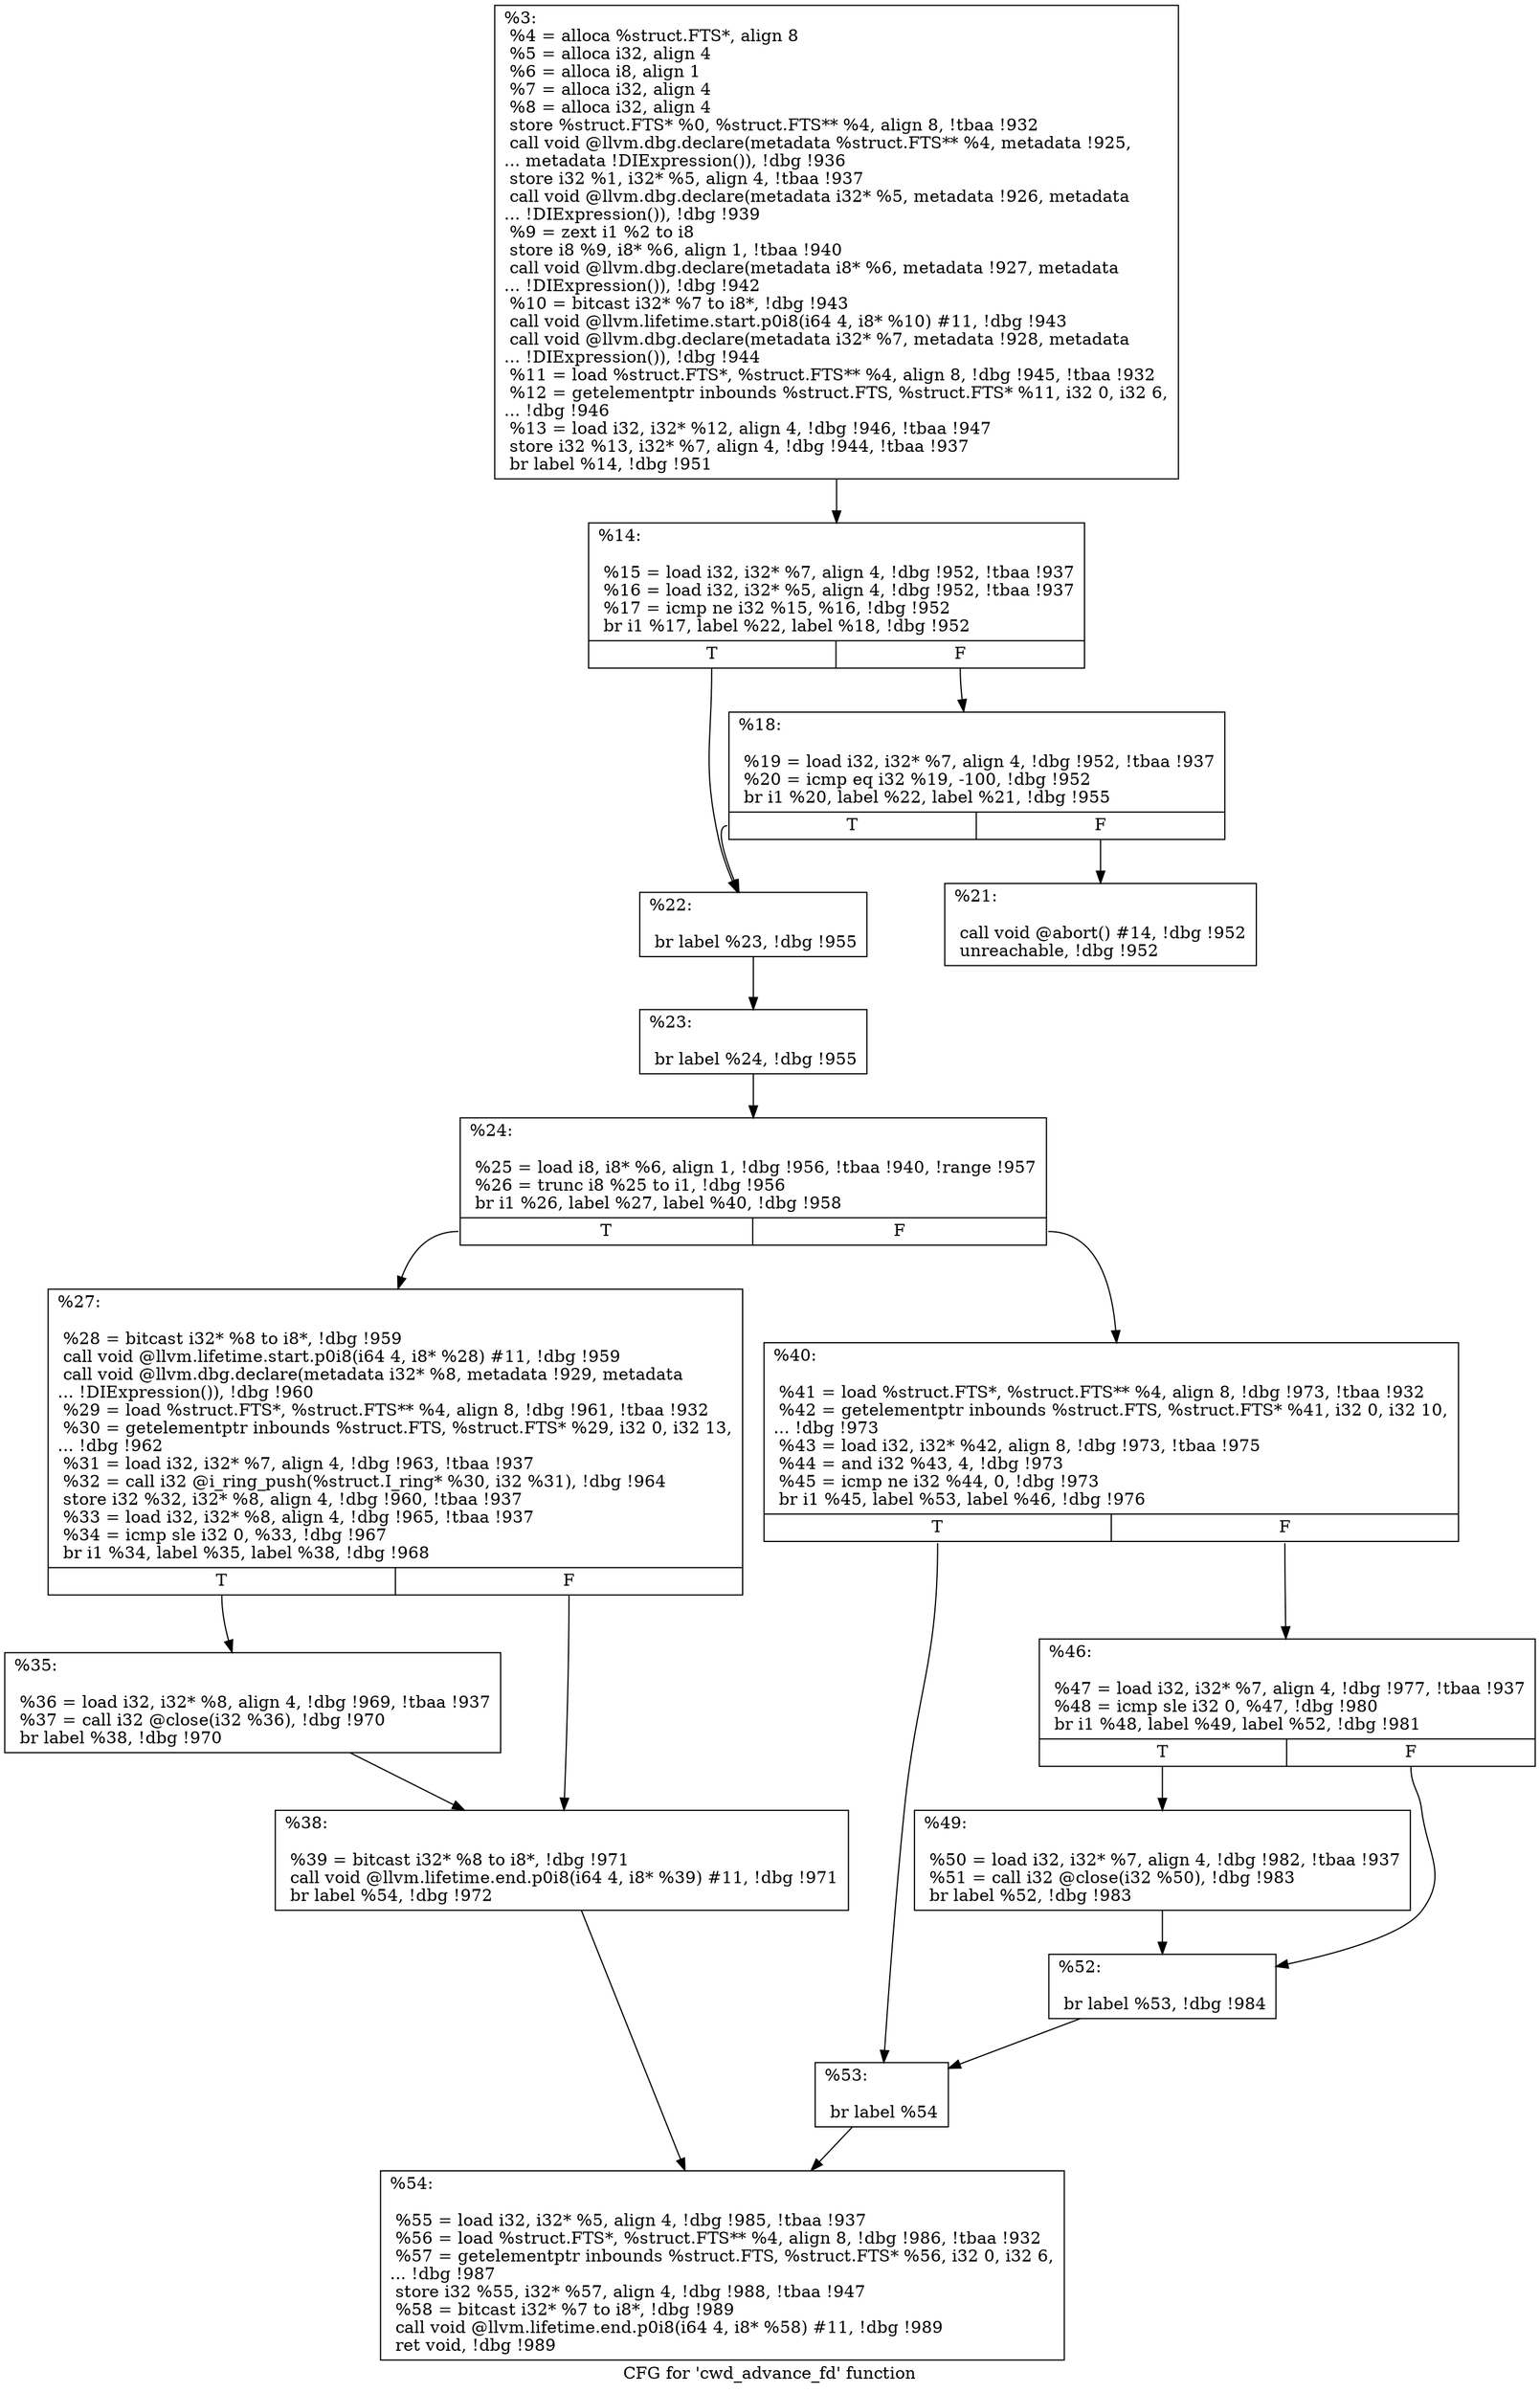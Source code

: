 digraph "CFG for 'cwd_advance_fd' function" {
	label="CFG for 'cwd_advance_fd' function";

	Node0x2444de0 [shape=record,label="{%3:\l  %4 = alloca %struct.FTS*, align 8\l  %5 = alloca i32, align 4\l  %6 = alloca i8, align 1\l  %7 = alloca i32, align 4\l  %8 = alloca i32, align 4\l  store %struct.FTS* %0, %struct.FTS** %4, align 8, !tbaa !932\l  call void @llvm.dbg.declare(metadata %struct.FTS** %4, metadata !925,\l... metadata !DIExpression()), !dbg !936\l  store i32 %1, i32* %5, align 4, !tbaa !937\l  call void @llvm.dbg.declare(metadata i32* %5, metadata !926, metadata\l... !DIExpression()), !dbg !939\l  %9 = zext i1 %2 to i8\l  store i8 %9, i8* %6, align 1, !tbaa !940\l  call void @llvm.dbg.declare(metadata i8* %6, metadata !927, metadata\l... !DIExpression()), !dbg !942\l  %10 = bitcast i32* %7 to i8*, !dbg !943\l  call void @llvm.lifetime.start.p0i8(i64 4, i8* %10) #11, !dbg !943\l  call void @llvm.dbg.declare(metadata i32* %7, metadata !928, metadata\l... !DIExpression()), !dbg !944\l  %11 = load %struct.FTS*, %struct.FTS** %4, align 8, !dbg !945, !tbaa !932\l  %12 = getelementptr inbounds %struct.FTS, %struct.FTS* %11, i32 0, i32 6,\l... !dbg !946\l  %13 = load i32, i32* %12, align 4, !dbg !946, !tbaa !947\l  store i32 %13, i32* %7, align 4, !dbg !944, !tbaa !937\l  br label %14, !dbg !951\l}"];
	Node0x2444de0 -> Node0x2444eb0;
	Node0x2444eb0 [shape=record,label="{%14:\l\l  %15 = load i32, i32* %7, align 4, !dbg !952, !tbaa !937\l  %16 = load i32, i32* %5, align 4, !dbg !952, !tbaa !937\l  %17 = icmp ne i32 %15, %16, !dbg !952\l  br i1 %17, label %22, label %18, !dbg !952\l|{<s0>T|<s1>F}}"];
	Node0x2444eb0:s0 -> Node0x2444fa0;
	Node0x2444eb0:s1 -> Node0x2444f00;
	Node0x2444f00 [shape=record,label="{%18:\l\l  %19 = load i32, i32* %7, align 4, !dbg !952, !tbaa !937\l  %20 = icmp eq i32 %19, -100, !dbg !952\l  br i1 %20, label %22, label %21, !dbg !955\l|{<s0>T|<s1>F}}"];
	Node0x2444f00:s0 -> Node0x2444fa0;
	Node0x2444f00:s1 -> Node0x2444f50;
	Node0x2444f50 [shape=record,label="{%21:\l\l  call void @abort() #14, !dbg !952\l  unreachable, !dbg !952\l}"];
	Node0x2444fa0 [shape=record,label="{%22:\l\l  br label %23, !dbg !955\l}"];
	Node0x2444fa0 -> Node0x2444ff0;
	Node0x2444ff0 [shape=record,label="{%23:\l\l  br label %24, !dbg !955\l}"];
	Node0x2444ff0 -> Node0x2445040;
	Node0x2445040 [shape=record,label="{%24:\l\l  %25 = load i8, i8* %6, align 1, !dbg !956, !tbaa !940, !range !957\l  %26 = trunc i8 %25 to i1, !dbg !956\l  br i1 %26, label %27, label %40, !dbg !958\l|{<s0>T|<s1>F}}"];
	Node0x2445040:s0 -> Node0x2445090;
	Node0x2445040:s1 -> Node0x2445180;
	Node0x2445090 [shape=record,label="{%27:\l\l  %28 = bitcast i32* %8 to i8*, !dbg !959\l  call void @llvm.lifetime.start.p0i8(i64 4, i8* %28) #11, !dbg !959\l  call void @llvm.dbg.declare(metadata i32* %8, metadata !929, metadata\l... !DIExpression()), !dbg !960\l  %29 = load %struct.FTS*, %struct.FTS** %4, align 8, !dbg !961, !tbaa !932\l  %30 = getelementptr inbounds %struct.FTS, %struct.FTS* %29, i32 0, i32 13,\l... !dbg !962\l  %31 = load i32, i32* %7, align 4, !dbg !963, !tbaa !937\l  %32 = call i32 @i_ring_push(%struct.I_ring* %30, i32 %31), !dbg !964\l  store i32 %32, i32* %8, align 4, !dbg !960, !tbaa !937\l  %33 = load i32, i32* %8, align 4, !dbg !965, !tbaa !937\l  %34 = icmp sle i32 0, %33, !dbg !967\l  br i1 %34, label %35, label %38, !dbg !968\l|{<s0>T|<s1>F}}"];
	Node0x2445090:s0 -> Node0x24450e0;
	Node0x2445090:s1 -> Node0x2445130;
	Node0x24450e0 [shape=record,label="{%35:\l\l  %36 = load i32, i32* %8, align 4, !dbg !969, !tbaa !937\l  %37 = call i32 @close(i32 %36), !dbg !970\l  br label %38, !dbg !970\l}"];
	Node0x24450e0 -> Node0x2445130;
	Node0x2445130 [shape=record,label="{%38:\l\l  %39 = bitcast i32* %8 to i8*, !dbg !971\l  call void @llvm.lifetime.end.p0i8(i64 4, i8* %39) #11, !dbg !971\l  br label %54, !dbg !972\l}"];
	Node0x2445130 -> Node0x2445310;
	Node0x2445180 [shape=record,label="{%40:\l\l  %41 = load %struct.FTS*, %struct.FTS** %4, align 8, !dbg !973, !tbaa !932\l  %42 = getelementptr inbounds %struct.FTS, %struct.FTS* %41, i32 0, i32 10,\l... !dbg !973\l  %43 = load i32, i32* %42, align 8, !dbg !973, !tbaa !975\l  %44 = and i32 %43, 4, !dbg !973\l  %45 = icmp ne i32 %44, 0, !dbg !973\l  br i1 %45, label %53, label %46, !dbg !976\l|{<s0>T|<s1>F}}"];
	Node0x2445180:s0 -> Node0x24452c0;
	Node0x2445180:s1 -> Node0x24451d0;
	Node0x24451d0 [shape=record,label="{%46:\l\l  %47 = load i32, i32* %7, align 4, !dbg !977, !tbaa !937\l  %48 = icmp sle i32 0, %47, !dbg !980\l  br i1 %48, label %49, label %52, !dbg !981\l|{<s0>T|<s1>F}}"];
	Node0x24451d0:s0 -> Node0x2445220;
	Node0x24451d0:s1 -> Node0x2445270;
	Node0x2445220 [shape=record,label="{%49:\l\l  %50 = load i32, i32* %7, align 4, !dbg !982, !tbaa !937\l  %51 = call i32 @close(i32 %50), !dbg !983\l  br label %52, !dbg !983\l}"];
	Node0x2445220 -> Node0x2445270;
	Node0x2445270 [shape=record,label="{%52:\l\l  br label %53, !dbg !984\l}"];
	Node0x2445270 -> Node0x24452c0;
	Node0x24452c0 [shape=record,label="{%53:\l\l  br label %54\l}"];
	Node0x24452c0 -> Node0x2445310;
	Node0x2445310 [shape=record,label="{%54:\l\l  %55 = load i32, i32* %5, align 4, !dbg !985, !tbaa !937\l  %56 = load %struct.FTS*, %struct.FTS** %4, align 8, !dbg !986, !tbaa !932\l  %57 = getelementptr inbounds %struct.FTS, %struct.FTS* %56, i32 0, i32 6,\l... !dbg !987\l  store i32 %55, i32* %57, align 4, !dbg !988, !tbaa !947\l  %58 = bitcast i32* %7 to i8*, !dbg !989\l  call void @llvm.lifetime.end.p0i8(i64 4, i8* %58) #11, !dbg !989\l  ret void, !dbg !989\l}"];
}
